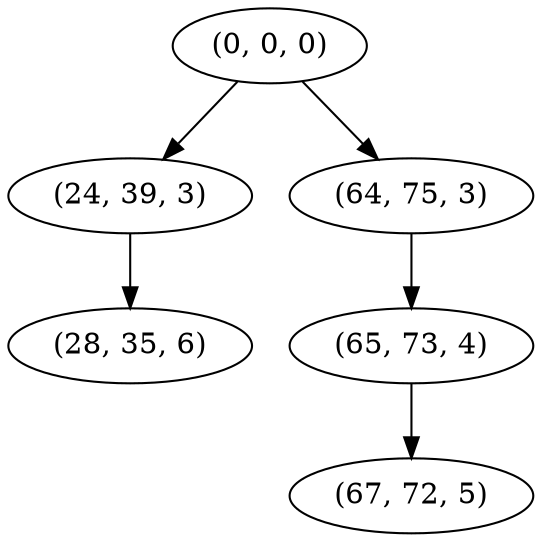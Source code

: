 digraph tree {
    "(0, 0, 0)";
    "(24, 39, 3)";
    "(28, 35, 6)";
    "(64, 75, 3)";
    "(65, 73, 4)";
    "(67, 72, 5)";
    "(0, 0, 0)" -> "(24, 39, 3)";
    "(0, 0, 0)" -> "(64, 75, 3)";
    "(24, 39, 3)" -> "(28, 35, 6)";
    "(64, 75, 3)" -> "(65, 73, 4)";
    "(65, 73, 4)" -> "(67, 72, 5)";
}
